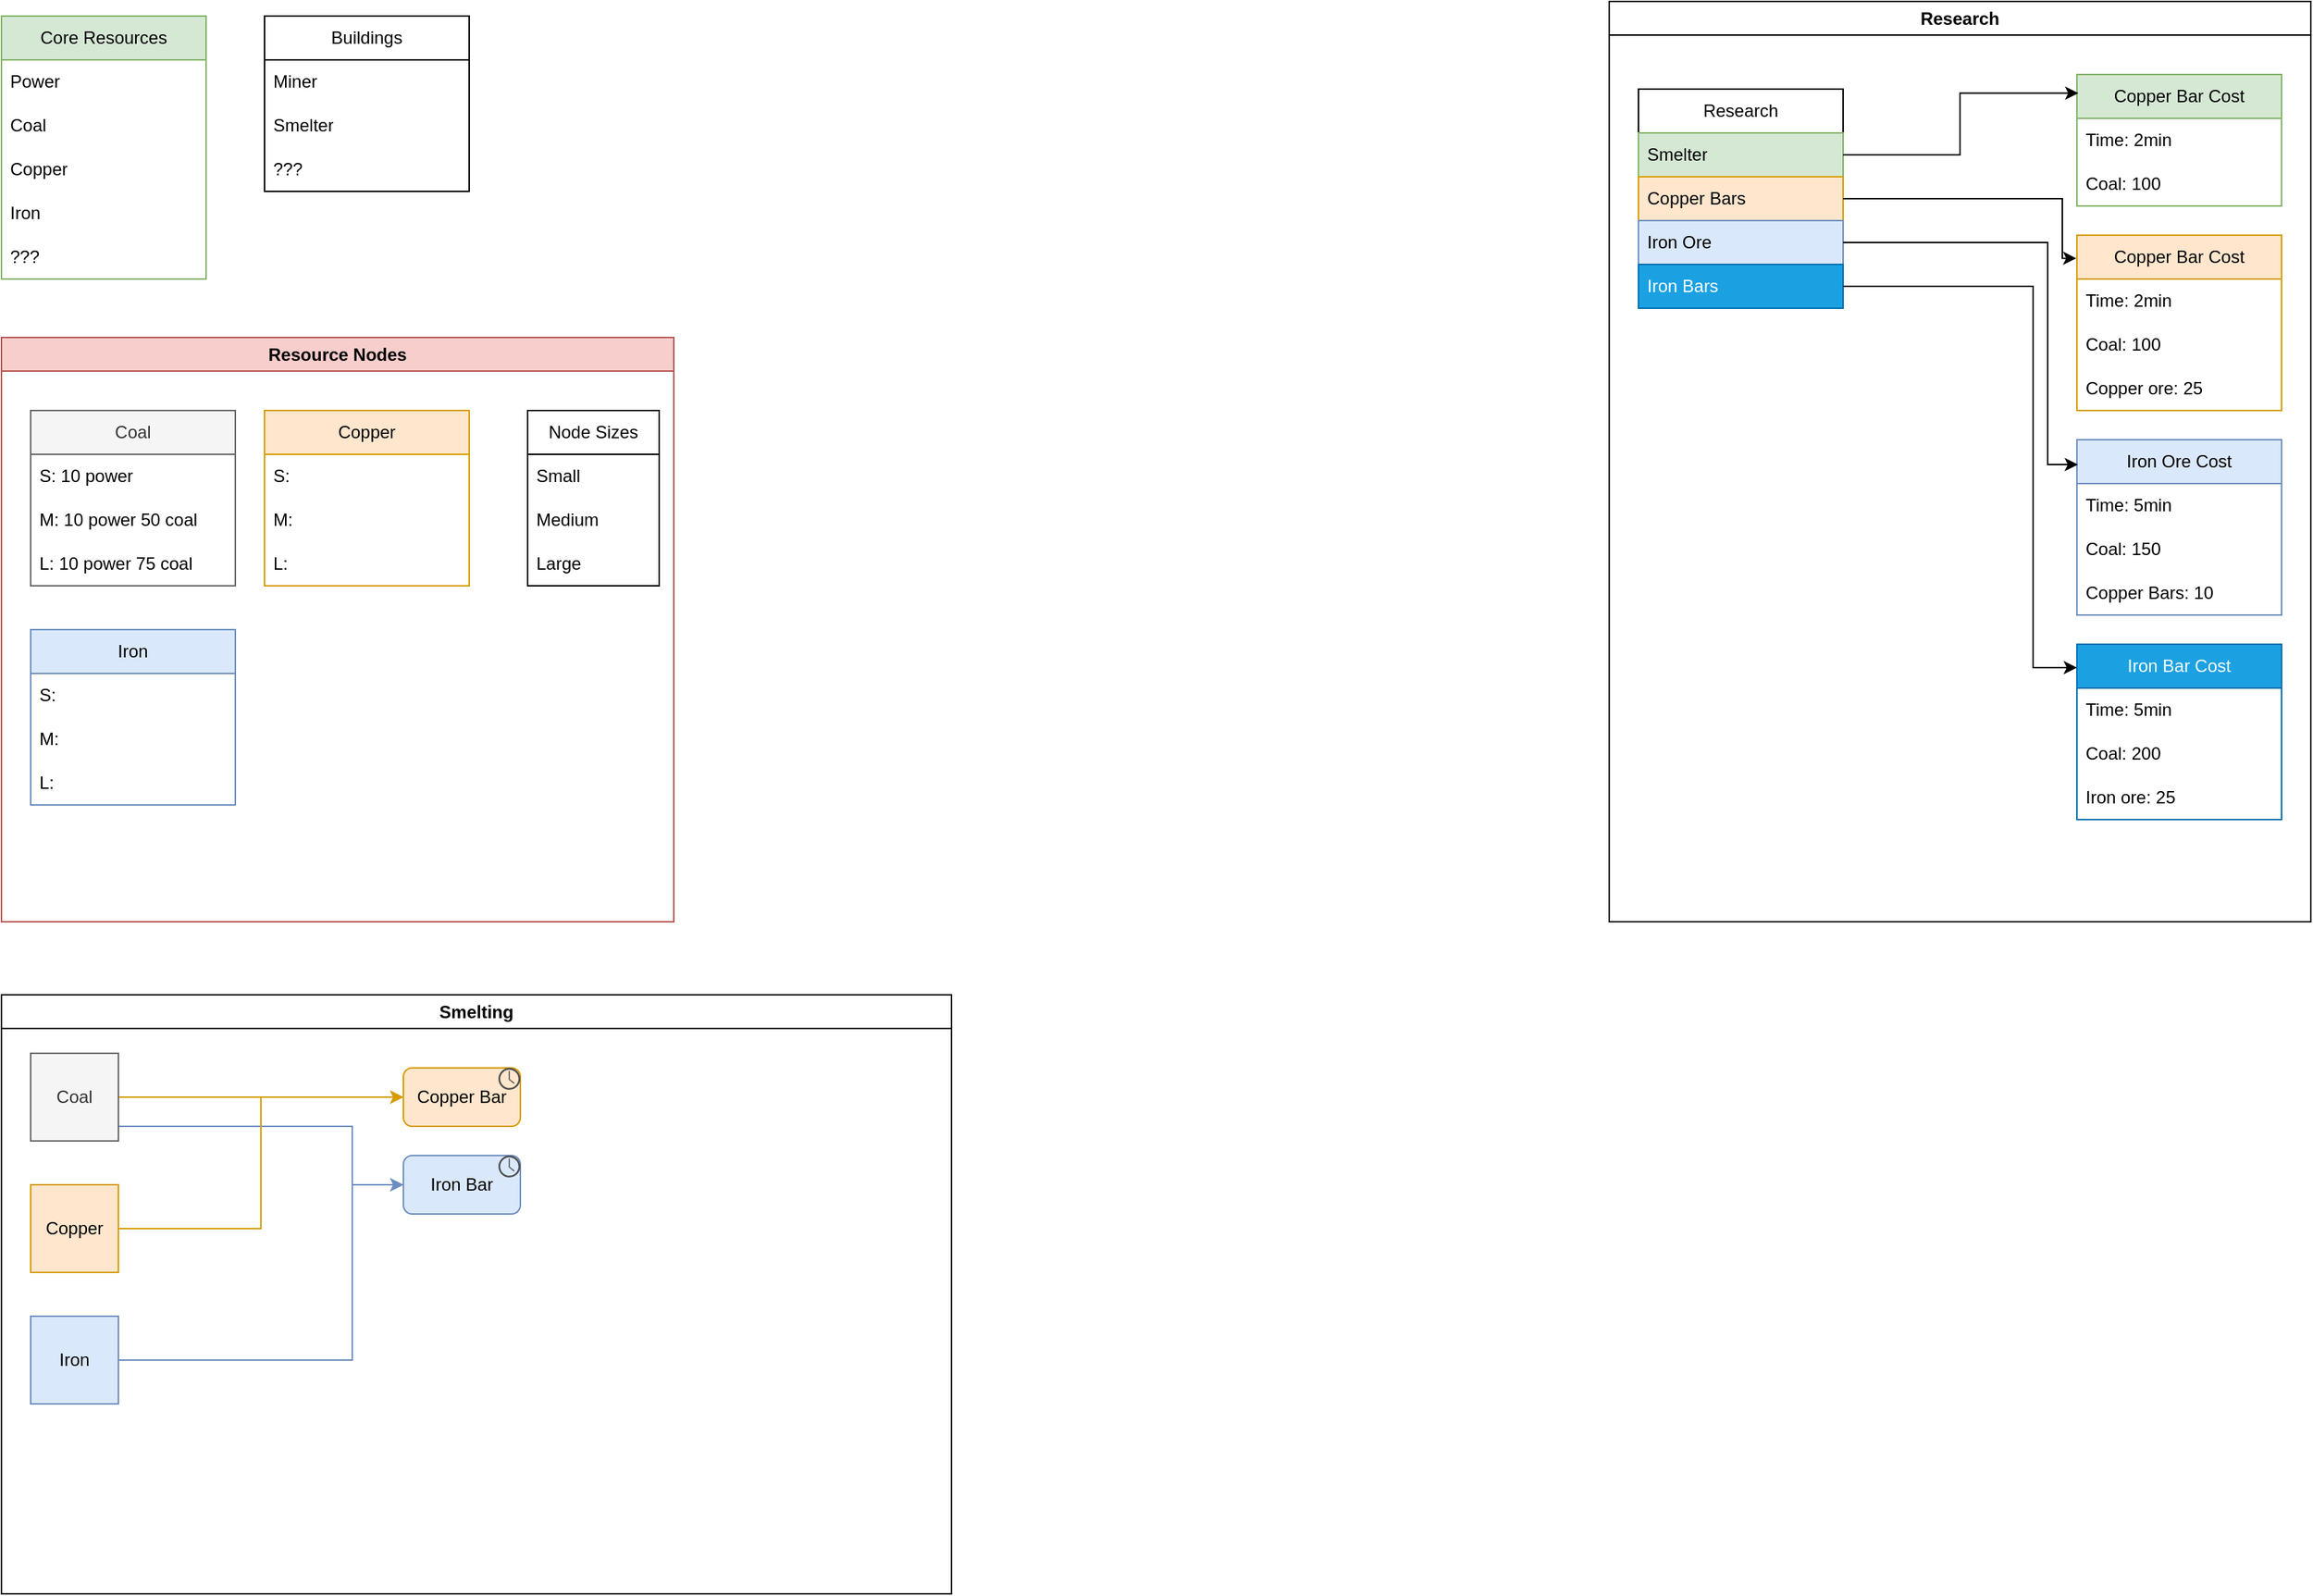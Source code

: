 <mxfile version="24.2.1" type="device">
  <diagram name="Page-1" id="h1YdHmgvgBZFU9JNoJnb">
    <mxGraphModel dx="1185" dy="627" grid="1" gridSize="10" guides="1" tooltips="1" connect="1" arrows="1" fold="1" page="1" pageScale="1" pageWidth="850" pageHeight="1100" math="0" shadow="0">
      <root>
        <mxCell id="0" />
        <mxCell id="1" parent="0" />
        <mxCell id="ST2cVlk8ydTkj-in8E7d-1" value="Core Resources" style="swimlane;fontStyle=0;childLayout=stackLayout;horizontal=1;startSize=30;horizontalStack=0;resizeParent=1;resizeParentMax=0;resizeLast=0;collapsible=1;marginBottom=0;whiteSpace=wrap;html=1;fillColor=#d5e8d4;strokeColor=#82b366;" vertex="1" parent="1">
          <mxGeometry x="90" y="20" width="140" height="180" as="geometry" />
        </mxCell>
        <mxCell id="ST2cVlk8ydTkj-in8E7d-5" value="Power" style="text;strokeColor=none;fillColor=none;align=left;verticalAlign=middle;spacingLeft=4;spacingRight=4;overflow=hidden;points=[[0,0.5],[1,0.5]];portConstraint=eastwest;rotatable=0;whiteSpace=wrap;html=1;" vertex="1" parent="ST2cVlk8ydTkj-in8E7d-1">
          <mxGeometry y="30" width="140" height="30" as="geometry" />
        </mxCell>
        <mxCell id="ST2cVlk8ydTkj-in8E7d-2" value="Coal" style="text;strokeColor=none;fillColor=none;align=left;verticalAlign=middle;spacingLeft=4;spacingRight=4;overflow=hidden;points=[[0,0.5],[1,0.5]];portConstraint=eastwest;rotatable=0;whiteSpace=wrap;html=1;" vertex="1" parent="ST2cVlk8ydTkj-in8E7d-1">
          <mxGeometry y="60" width="140" height="30" as="geometry" />
        </mxCell>
        <mxCell id="ST2cVlk8ydTkj-in8E7d-3" value="Copper" style="text;strokeColor=none;fillColor=none;align=left;verticalAlign=middle;spacingLeft=4;spacingRight=4;overflow=hidden;points=[[0,0.5],[1,0.5]];portConstraint=eastwest;rotatable=0;whiteSpace=wrap;html=1;" vertex="1" parent="ST2cVlk8ydTkj-in8E7d-1">
          <mxGeometry y="90" width="140" height="30" as="geometry" />
        </mxCell>
        <mxCell id="ST2cVlk8ydTkj-in8E7d-4" value="Iron" style="text;strokeColor=none;fillColor=none;align=left;verticalAlign=middle;spacingLeft=4;spacingRight=4;overflow=hidden;points=[[0,0.5],[1,0.5]];portConstraint=eastwest;rotatable=0;whiteSpace=wrap;html=1;" vertex="1" parent="ST2cVlk8ydTkj-in8E7d-1">
          <mxGeometry y="120" width="140" height="30" as="geometry" />
        </mxCell>
        <mxCell id="ST2cVlk8ydTkj-in8E7d-49" value="???" style="text;strokeColor=none;fillColor=none;align=left;verticalAlign=middle;spacingLeft=4;spacingRight=4;overflow=hidden;points=[[0,0.5],[1,0.5]];portConstraint=eastwest;rotatable=0;whiteSpace=wrap;html=1;" vertex="1" parent="ST2cVlk8ydTkj-in8E7d-1">
          <mxGeometry y="150" width="140" height="30" as="geometry" />
        </mxCell>
        <mxCell id="ST2cVlk8ydTkj-in8E7d-6" value="Buildings" style="swimlane;fontStyle=0;childLayout=stackLayout;horizontal=1;startSize=30;horizontalStack=0;resizeParent=1;resizeParentMax=0;resizeLast=0;collapsible=1;marginBottom=0;whiteSpace=wrap;html=1;" vertex="1" parent="1">
          <mxGeometry x="270" y="20" width="140" height="120" as="geometry" />
        </mxCell>
        <mxCell id="ST2cVlk8ydTkj-in8E7d-7" value="Miner" style="text;strokeColor=none;fillColor=none;align=left;verticalAlign=middle;spacingLeft=4;spacingRight=4;overflow=hidden;points=[[0,0.5],[1,0.5]];portConstraint=eastwest;rotatable=0;whiteSpace=wrap;html=1;" vertex="1" parent="ST2cVlk8ydTkj-in8E7d-6">
          <mxGeometry y="30" width="140" height="30" as="geometry" />
        </mxCell>
        <mxCell id="ST2cVlk8ydTkj-in8E7d-8" value="Smelter" style="text;strokeColor=none;fillColor=none;align=left;verticalAlign=middle;spacingLeft=4;spacingRight=4;overflow=hidden;points=[[0,0.5],[1,0.5]];portConstraint=eastwest;rotatable=0;whiteSpace=wrap;html=1;" vertex="1" parent="ST2cVlk8ydTkj-in8E7d-6">
          <mxGeometry y="60" width="140" height="30" as="geometry" />
        </mxCell>
        <mxCell id="ST2cVlk8ydTkj-in8E7d-9" value="???" style="text;strokeColor=none;fillColor=none;align=left;verticalAlign=middle;spacingLeft=4;spacingRight=4;overflow=hidden;points=[[0,0.5],[1,0.5]];portConstraint=eastwest;rotatable=0;whiteSpace=wrap;html=1;" vertex="1" parent="ST2cVlk8ydTkj-in8E7d-6">
          <mxGeometry y="90" width="140" height="30" as="geometry" />
        </mxCell>
        <mxCell id="ST2cVlk8ydTkj-in8E7d-39" value="Resource Nodes" style="swimlane;whiteSpace=wrap;html=1;fillColor=#f8cecc;strokeColor=#b85450;" vertex="1" parent="1">
          <mxGeometry x="90" y="240" width="460" height="400" as="geometry" />
        </mxCell>
        <mxCell id="ST2cVlk8ydTkj-in8E7d-45" value="Node Sizes" style="swimlane;fontStyle=0;childLayout=stackLayout;horizontal=1;startSize=30;horizontalStack=0;resizeParent=1;resizeParentMax=0;resizeLast=0;collapsible=1;marginBottom=0;whiteSpace=wrap;html=1;" vertex="1" parent="ST2cVlk8ydTkj-in8E7d-39">
          <mxGeometry x="360" y="50" width="90" height="120" as="geometry" />
        </mxCell>
        <mxCell id="ST2cVlk8ydTkj-in8E7d-46" value="Small" style="text;strokeColor=none;fillColor=none;align=left;verticalAlign=middle;spacingLeft=4;spacingRight=4;overflow=hidden;points=[[0,0.5],[1,0.5]];portConstraint=eastwest;rotatable=0;whiteSpace=wrap;html=1;" vertex="1" parent="ST2cVlk8ydTkj-in8E7d-45">
          <mxGeometry y="30" width="90" height="30" as="geometry" />
        </mxCell>
        <mxCell id="ST2cVlk8ydTkj-in8E7d-47" value="Medium" style="text;strokeColor=none;fillColor=none;align=left;verticalAlign=middle;spacingLeft=4;spacingRight=4;overflow=hidden;points=[[0,0.5],[1,0.5]];portConstraint=eastwest;rotatable=0;whiteSpace=wrap;html=1;" vertex="1" parent="ST2cVlk8ydTkj-in8E7d-45">
          <mxGeometry y="60" width="90" height="30" as="geometry" />
        </mxCell>
        <mxCell id="ST2cVlk8ydTkj-in8E7d-48" value="Large" style="text;strokeColor=none;fillColor=none;align=left;verticalAlign=middle;spacingLeft=4;spacingRight=4;overflow=hidden;points=[[0,0.5],[1,0.5]];portConstraint=eastwest;rotatable=0;whiteSpace=wrap;html=1;" vertex="1" parent="ST2cVlk8ydTkj-in8E7d-45">
          <mxGeometry y="90" width="90" height="30" as="geometry" />
        </mxCell>
        <mxCell id="ST2cVlk8ydTkj-in8E7d-50" value="Coal" style="swimlane;fontStyle=0;childLayout=stackLayout;horizontal=1;startSize=30;horizontalStack=0;resizeParent=1;resizeParentMax=0;resizeLast=0;collapsible=1;marginBottom=0;whiteSpace=wrap;html=1;fillColor=#f5f5f5;fontColor=#333333;strokeColor=#666666;" vertex="1" parent="ST2cVlk8ydTkj-in8E7d-39">
          <mxGeometry x="20" y="50" width="140" height="120" as="geometry" />
        </mxCell>
        <mxCell id="ST2cVlk8ydTkj-in8E7d-51" value="S: 10 power" style="text;strokeColor=none;fillColor=none;align=left;verticalAlign=middle;spacingLeft=4;spacingRight=4;overflow=hidden;points=[[0,0.5],[1,0.5]];portConstraint=eastwest;rotatable=0;whiteSpace=wrap;html=1;" vertex="1" parent="ST2cVlk8ydTkj-in8E7d-50">
          <mxGeometry y="30" width="140" height="30" as="geometry" />
        </mxCell>
        <mxCell id="ST2cVlk8ydTkj-in8E7d-52" value="M: 10 power 50 coal" style="text;strokeColor=none;fillColor=none;align=left;verticalAlign=middle;spacingLeft=4;spacingRight=4;overflow=hidden;points=[[0,0.5],[1,0.5]];portConstraint=eastwest;rotatable=0;whiteSpace=wrap;html=1;" vertex="1" parent="ST2cVlk8ydTkj-in8E7d-50">
          <mxGeometry y="60" width="140" height="30" as="geometry" />
        </mxCell>
        <mxCell id="ST2cVlk8ydTkj-in8E7d-53" value="L: 10 power 75 coal" style="text;strokeColor=none;fillColor=none;align=left;verticalAlign=middle;spacingLeft=4;spacingRight=4;overflow=hidden;points=[[0,0.5],[1,0.5]];portConstraint=eastwest;rotatable=0;whiteSpace=wrap;html=1;" vertex="1" parent="ST2cVlk8ydTkj-in8E7d-50">
          <mxGeometry y="90" width="140" height="30" as="geometry" />
        </mxCell>
        <mxCell id="ST2cVlk8ydTkj-in8E7d-54" value="Copper" style="swimlane;fontStyle=0;childLayout=stackLayout;horizontal=1;startSize=30;horizontalStack=0;resizeParent=1;resizeParentMax=0;resizeLast=0;collapsible=1;marginBottom=0;whiteSpace=wrap;html=1;fillColor=#ffe6cc;strokeColor=#d79b00;" vertex="1" parent="ST2cVlk8ydTkj-in8E7d-39">
          <mxGeometry x="180" y="50" width="140" height="120" as="geometry" />
        </mxCell>
        <mxCell id="ST2cVlk8ydTkj-in8E7d-55" value="S:" style="text;strokeColor=none;fillColor=none;align=left;verticalAlign=middle;spacingLeft=4;spacingRight=4;overflow=hidden;points=[[0,0.5],[1,0.5]];portConstraint=eastwest;rotatable=0;whiteSpace=wrap;html=1;" vertex="1" parent="ST2cVlk8ydTkj-in8E7d-54">
          <mxGeometry y="30" width="140" height="30" as="geometry" />
        </mxCell>
        <mxCell id="ST2cVlk8ydTkj-in8E7d-56" value="M:" style="text;strokeColor=none;fillColor=none;align=left;verticalAlign=middle;spacingLeft=4;spacingRight=4;overflow=hidden;points=[[0,0.5],[1,0.5]];portConstraint=eastwest;rotatable=0;whiteSpace=wrap;html=1;" vertex="1" parent="ST2cVlk8ydTkj-in8E7d-54">
          <mxGeometry y="60" width="140" height="30" as="geometry" />
        </mxCell>
        <mxCell id="ST2cVlk8ydTkj-in8E7d-57" value="L:" style="text;strokeColor=none;fillColor=none;align=left;verticalAlign=middle;spacingLeft=4;spacingRight=4;overflow=hidden;points=[[0,0.5],[1,0.5]];portConstraint=eastwest;rotatable=0;whiteSpace=wrap;html=1;" vertex="1" parent="ST2cVlk8ydTkj-in8E7d-54">
          <mxGeometry y="90" width="140" height="30" as="geometry" />
        </mxCell>
        <mxCell id="ST2cVlk8ydTkj-in8E7d-58" value="Iron" style="swimlane;fontStyle=0;childLayout=stackLayout;horizontal=1;startSize=30;horizontalStack=0;resizeParent=1;resizeParentMax=0;resizeLast=0;collapsible=1;marginBottom=0;whiteSpace=wrap;html=1;fillColor=#dae8fc;strokeColor=#6c8ebf;" vertex="1" parent="ST2cVlk8ydTkj-in8E7d-39">
          <mxGeometry x="20" y="200" width="140" height="120" as="geometry" />
        </mxCell>
        <mxCell id="ST2cVlk8ydTkj-in8E7d-59" value="S:" style="text;strokeColor=none;fillColor=none;align=left;verticalAlign=middle;spacingLeft=4;spacingRight=4;overflow=hidden;points=[[0,0.5],[1,0.5]];portConstraint=eastwest;rotatable=0;whiteSpace=wrap;html=1;" vertex="1" parent="ST2cVlk8ydTkj-in8E7d-58">
          <mxGeometry y="30" width="140" height="30" as="geometry" />
        </mxCell>
        <mxCell id="ST2cVlk8ydTkj-in8E7d-60" value="M:" style="text;strokeColor=none;fillColor=none;align=left;verticalAlign=middle;spacingLeft=4;spacingRight=4;overflow=hidden;points=[[0,0.5],[1,0.5]];portConstraint=eastwest;rotatable=0;whiteSpace=wrap;html=1;" vertex="1" parent="ST2cVlk8ydTkj-in8E7d-58">
          <mxGeometry y="60" width="140" height="30" as="geometry" />
        </mxCell>
        <mxCell id="ST2cVlk8ydTkj-in8E7d-61" value="L:" style="text;strokeColor=none;fillColor=none;align=left;verticalAlign=middle;spacingLeft=4;spacingRight=4;overflow=hidden;points=[[0,0.5],[1,0.5]];portConstraint=eastwest;rotatable=0;whiteSpace=wrap;html=1;" vertex="1" parent="ST2cVlk8ydTkj-in8E7d-58">
          <mxGeometry y="90" width="140" height="30" as="geometry" />
        </mxCell>
        <mxCell id="ST2cVlk8ydTkj-in8E7d-62" value="Smelting" style="swimlane;whiteSpace=wrap;html=1;" vertex="1" parent="1">
          <mxGeometry x="90" y="690" width="650" height="410" as="geometry" />
        </mxCell>
        <mxCell id="ST2cVlk8ydTkj-in8E7d-18" style="edgeStyle=orthogonalEdgeStyle;rounded=0;orthogonalLoop=1;jettySize=auto;html=1;entryX=0;entryY=0.5;entryDx=0;entryDy=0;fillColor=#ffe6cc;strokeColor=#d79b00;" edge="1" parent="ST2cVlk8ydTkj-in8E7d-62" source="ST2cVlk8ydTkj-in8E7d-14" target="ST2cVlk8ydTkj-in8E7d-17">
          <mxGeometry relative="1" as="geometry" />
        </mxCell>
        <mxCell id="ST2cVlk8ydTkj-in8E7d-24" style="edgeStyle=orthogonalEdgeStyle;rounded=0;orthogonalLoop=1;jettySize=auto;html=1;entryX=0;entryY=0.5;entryDx=0;entryDy=0;fillColor=#dae8fc;strokeColor=#6c8ebf;" edge="1" parent="ST2cVlk8ydTkj-in8E7d-62" source="ST2cVlk8ydTkj-in8E7d-14" target="ST2cVlk8ydTkj-in8E7d-20">
          <mxGeometry relative="1" as="geometry">
            <Array as="points">
              <mxPoint x="240" y="90" />
              <mxPoint x="240" y="130" />
            </Array>
          </mxGeometry>
        </mxCell>
        <mxCell id="ST2cVlk8ydTkj-in8E7d-14" value="Coal" style="whiteSpace=wrap;html=1;aspect=fixed;fillColor=#f5f5f5;fontColor=#333333;strokeColor=#666666;" vertex="1" parent="ST2cVlk8ydTkj-in8E7d-62">
          <mxGeometry x="20" y="40" width="60" height="60" as="geometry" />
        </mxCell>
        <mxCell id="ST2cVlk8ydTkj-in8E7d-19" style="edgeStyle=orthogonalEdgeStyle;rounded=0;orthogonalLoop=1;jettySize=auto;html=1;entryX=0;entryY=0.5;entryDx=0;entryDy=0;fillColor=#ffe6cc;strokeColor=#d79b00;" edge="1" parent="ST2cVlk8ydTkj-in8E7d-62" source="ST2cVlk8ydTkj-in8E7d-15" target="ST2cVlk8ydTkj-in8E7d-17">
          <mxGeometry relative="1" as="geometry">
            <mxPoint x="250" y="150" as="targetPoint" />
          </mxGeometry>
        </mxCell>
        <mxCell id="ST2cVlk8ydTkj-in8E7d-15" value="Copper" style="whiteSpace=wrap;html=1;aspect=fixed;fillColor=#ffe6cc;strokeColor=#d79b00;" vertex="1" parent="ST2cVlk8ydTkj-in8E7d-62">
          <mxGeometry x="20" y="130" width="60" height="60" as="geometry" />
        </mxCell>
        <mxCell id="ST2cVlk8ydTkj-in8E7d-23" style="edgeStyle=orthogonalEdgeStyle;rounded=0;orthogonalLoop=1;jettySize=auto;html=1;entryX=0;entryY=0.5;entryDx=0;entryDy=0;fillColor=#dae8fc;strokeColor=#6c8ebf;" edge="1" parent="ST2cVlk8ydTkj-in8E7d-62" source="ST2cVlk8ydTkj-in8E7d-16" target="ST2cVlk8ydTkj-in8E7d-20">
          <mxGeometry relative="1" as="geometry">
            <Array as="points">
              <mxPoint x="240" y="250" />
              <mxPoint x="240" y="130" />
            </Array>
          </mxGeometry>
        </mxCell>
        <mxCell id="ST2cVlk8ydTkj-in8E7d-16" value="Iron" style="whiteSpace=wrap;html=1;aspect=fixed;fillColor=#dae8fc;strokeColor=#6c8ebf;" vertex="1" parent="ST2cVlk8ydTkj-in8E7d-62">
          <mxGeometry x="20" y="220" width="60" height="60" as="geometry" />
        </mxCell>
        <mxCell id="ST2cVlk8ydTkj-in8E7d-17" value="Copper Bar" style="rounded=1;whiteSpace=wrap;html=1;fillColor=#ffe6cc;strokeColor=#d79b00;" vertex="1" parent="ST2cVlk8ydTkj-in8E7d-62">
          <mxGeometry x="275" y="50" width="80" height="40" as="geometry" />
        </mxCell>
        <mxCell id="ST2cVlk8ydTkj-in8E7d-20" value="Iron Bar" style="rounded=1;whiteSpace=wrap;html=1;fillColor=#dae8fc;strokeColor=#6c8ebf;" vertex="1" parent="ST2cVlk8ydTkj-in8E7d-62">
          <mxGeometry x="275" y="110" width="80" height="40" as="geometry" />
        </mxCell>
        <mxCell id="ST2cVlk8ydTkj-in8E7d-21" value="" style="sketch=0;pointerEvents=1;shadow=0;dashed=0;html=1;strokeColor=none;fillColor=#505050;labelPosition=center;verticalLabelPosition=bottom;verticalAlign=top;outlineConnect=0;align=center;shape=mxgraph.office.concepts.clock;" vertex="1" parent="ST2cVlk8ydTkj-in8E7d-62">
          <mxGeometry x="340" y="50" width="15" height="15" as="geometry" />
        </mxCell>
        <mxCell id="ST2cVlk8ydTkj-in8E7d-22" value="" style="sketch=0;pointerEvents=1;shadow=0;dashed=0;html=1;strokeColor=none;fillColor=#505050;labelPosition=center;verticalLabelPosition=bottom;verticalAlign=top;outlineConnect=0;align=center;shape=mxgraph.office.concepts.clock;" vertex="1" parent="ST2cVlk8ydTkj-in8E7d-62">
          <mxGeometry x="340" y="110" width="15" height="15" as="geometry" />
        </mxCell>
        <mxCell id="ST2cVlk8ydTkj-in8E7d-63" value="Research" style="swimlane;whiteSpace=wrap;html=1;glass=0;rounded=0;shadow=0;swimlaneLine=1;" vertex="1" parent="1">
          <mxGeometry x="1190" y="10" width="480" height="630" as="geometry" />
        </mxCell>
        <mxCell id="ST2cVlk8ydTkj-in8E7d-25" value="Research" style="swimlane;fontStyle=0;childLayout=stackLayout;horizontal=1;startSize=30;horizontalStack=0;resizeParent=1;resizeParentMax=0;resizeLast=0;collapsible=1;marginBottom=0;whiteSpace=wrap;html=1;" vertex="1" parent="ST2cVlk8ydTkj-in8E7d-63">
          <mxGeometry x="20" y="60" width="140" height="150" as="geometry" />
        </mxCell>
        <mxCell id="ST2cVlk8ydTkj-in8E7d-69" value="Smelter" style="text;strokeColor=#82b366;fillColor=#d5e8d4;align=left;verticalAlign=middle;spacingLeft=4;spacingRight=4;overflow=hidden;points=[[0,0.5],[1,0.5]];portConstraint=eastwest;rotatable=0;whiteSpace=wrap;html=1;" vertex="1" parent="ST2cVlk8ydTkj-in8E7d-25">
          <mxGeometry y="30" width="140" height="30" as="geometry" />
        </mxCell>
        <mxCell id="ST2cVlk8ydTkj-in8E7d-26" value="Copper Bars" style="text;strokeColor=#d79b00;fillColor=#ffe6cc;align=left;verticalAlign=middle;spacingLeft=4;spacingRight=4;overflow=hidden;points=[[0,0.5],[1,0.5]];portConstraint=eastwest;rotatable=0;whiteSpace=wrap;html=1;" vertex="1" parent="ST2cVlk8ydTkj-in8E7d-25">
          <mxGeometry y="60" width="140" height="30" as="geometry" />
        </mxCell>
        <mxCell id="ST2cVlk8ydTkj-in8E7d-27" value="Iron Ore" style="text;strokeColor=#6c8ebf;fillColor=#dae8fc;align=left;verticalAlign=middle;spacingLeft=4;spacingRight=4;overflow=hidden;points=[[0,0.5],[1,0.5]];portConstraint=eastwest;rotatable=0;whiteSpace=wrap;html=1;" vertex="1" parent="ST2cVlk8ydTkj-in8E7d-25">
          <mxGeometry y="90" width="140" height="30" as="geometry" />
        </mxCell>
        <mxCell id="ST2cVlk8ydTkj-in8E7d-28" value="Iron Bars" style="text;strokeColor=#006EAF;fillColor=#1ba1e2;align=left;verticalAlign=middle;spacingLeft=4;spacingRight=4;overflow=hidden;points=[[0,0.5],[1,0.5]];portConstraint=eastwest;rotatable=0;whiteSpace=wrap;html=1;fontColor=#ffffff;" vertex="1" parent="ST2cVlk8ydTkj-in8E7d-25">
          <mxGeometry y="120" width="140" height="30" as="geometry" />
        </mxCell>
        <mxCell id="ST2cVlk8ydTkj-in8E7d-29" value="Copper Bar Cost" style="swimlane;fontStyle=0;childLayout=stackLayout;horizontal=1;startSize=30;horizontalStack=0;resizeParent=1;resizeParentMax=0;resizeLast=0;collapsible=1;marginBottom=0;whiteSpace=wrap;html=1;fillColor=#ffe6cc;strokeColor=#d79b00;" vertex="1" parent="ST2cVlk8ydTkj-in8E7d-63">
          <mxGeometry x="320" y="160" width="140" height="120" as="geometry" />
        </mxCell>
        <mxCell id="ST2cVlk8ydTkj-in8E7d-30" value="Time: 2min" style="text;strokeColor=none;fillColor=none;align=left;verticalAlign=middle;spacingLeft=4;spacingRight=4;overflow=hidden;points=[[0,0.5],[1,0.5]];portConstraint=eastwest;rotatable=0;whiteSpace=wrap;html=1;" vertex="1" parent="ST2cVlk8ydTkj-in8E7d-29">
          <mxGeometry y="30" width="140" height="30" as="geometry" />
        </mxCell>
        <mxCell id="ST2cVlk8ydTkj-in8E7d-31" value="Coal: 100" style="text;strokeColor=none;fillColor=none;align=left;verticalAlign=middle;spacingLeft=4;spacingRight=4;overflow=hidden;points=[[0,0.5],[1,0.5]];portConstraint=eastwest;rotatable=0;whiteSpace=wrap;html=1;" vertex="1" parent="ST2cVlk8ydTkj-in8E7d-29">
          <mxGeometry y="60" width="140" height="30" as="geometry" />
        </mxCell>
        <mxCell id="ST2cVlk8ydTkj-in8E7d-32" value="Copper ore: 25" style="text;strokeColor=none;fillColor=none;align=left;verticalAlign=middle;spacingLeft=4;spacingRight=4;overflow=hidden;points=[[0,0.5],[1,0.5]];portConstraint=eastwest;rotatable=0;whiteSpace=wrap;html=1;" vertex="1" parent="ST2cVlk8ydTkj-in8E7d-29">
          <mxGeometry y="90" width="140" height="30" as="geometry" />
        </mxCell>
        <mxCell id="ST2cVlk8ydTkj-in8E7d-33" style="edgeStyle=orthogonalEdgeStyle;rounded=0;orthogonalLoop=1;jettySize=auto;html=1;entryX=-0.003;entryY=0.132;entryDx=0;entryDy=0;entryPerimeter=0;" edge="1" parent="ST2cVlk8ydTkj-in8E7d-63" source="ST2cVlk8ydTkj-in8E7d-26" target="ST2cVlk8ydTkj-in8E7d-29">
          <mxGeometry relative="1" as="geometry">
            <Array as="points">
              <mxPoint x="310" y="135" />
              <mxPoint x="310" y="176" />
            </Array>
          </mxGeometry>
        </mxCell>
        <mxCell id="ST2cVlk8ydTkj-in8E7d-34" value="Iron Ore Cost" style="swimlane;fontStyle=0;childLayout=stackLayout;horizontal=1;startSize=30;horizontalStack=0;resizeParent=1;resizeParentMax=0;resizeLast=0;collapsible=1;marginBottom=0;whiteSpace=wrap;html=1;fillColor=#dae8fc;strokeColor=#6c8ebf;" vertex="1" parent="ST2cVlk8ydTkj-in8E7d-63">
          <mxGeometry x="320" y="300" width="140" height="120" as="geometry" />
        </mxCell>
        <mxCell id="ST2cVlk8ydTkj-in8E7d-35" value="Time: 5min" style="text;strokeColor=none;fillColor=none;align=left;verticalAlign=middle;spacingLeft=4;spacingRight=4;overflow=hidden;points=[[0,0.5],[1,0.5]];portConstraint=eastwest;rotatable=0;whiteSpace=wrap;html=1;" vertex="1" parent="ST2cVlk8ydTkj-in8E7d-34">
          <mxGeometry y="30" width="140" height="30" as="geometry" />
        </mxCell>
        <mxCell id="ST2cVlk8ydTkj-in8E7d-36" value="Coal: 150" style="text;strokeColor=none;fillColor=none;align=left;verticalAlign=middle;spacingLeft=4;spacingRight=4;overflow=hidden;points=[[0,0.5],[1,0.5]];portConstraint=eastwest;rotatable=0;whiteSpace=wrap;html=1;" vertex="1" parent="ST2cVlk8ydTkj-in8E7d-34">
          <mxGeometry y="60" width="140" height="30" as="geometry" />
        </mxCell>
        <mxCell id="ST2cVlk8ydTkj-in8E7d-37" value="Copper Bars: 10" style="text;strokeColor=none;fillColor=none;align=left;verticalAlign=middle;spacingLeft=4;spacingRight=4;overflow=hidden;points=[[0,0.5],[1,0.5]];portConstraint=eastwest;rotatable=0;whiteSpace=wrap;html=1;" vertex="1" parent="ST2cVlk8ydTkj-in8E7d-34">
          <mxGeometry y="90" width="140" height="30" as="geometry" />
        </mxCell>
        <mxCell id="ST2cVlk8ydTkj-in8E7d-38" style="edgeStyle=orthogonalEdgeStyle;rounded=0;orthogonalLoop=1;jettySize=auto;html=1;entryX=0.005;entryY=0.142;entryDx=0;entryDy=0;entryPerimeter=0;" edge="1" parent="ST2cVlk8ydTkj-in8E7d-63" source="ST2cVlk8ydTkj-in8E7d-27" target="ST2cVlk8ydTkj-in8E7d-34">
          <mxGeometry relative="1" as="geometry">
            <Array as="points">
              <mxPoint x="300" y="165" />
              <mxPoint x="300" y="317" />
            </Array>
          </mxGeometry>
        </mxCell>
        <mxCell id="ST2cVlk8ydTkj-in8E7d-40" value="Iron Bar Cost" style="swimlane;fontStyle=0;childLayout=stackLayout;horizontal=1;startSize=30;horizontalStack=0;resizeParent=1;resizeParentMax=0;resizeLast=0;collapsible=1;marginBottom=0;whiteSpace=wrap;html=1;fillColor=#1ba1e2;strokeColor=#006EAF;fontColor=#ffffff;" vertex="1" parent="ST2cVlk8ydTkj-in8E7d-63">
          <mxGeometry x="320" y="440" width="140" height="120" as="geometry" />
        </mxCell>
        <mxCell id="ST2cVlk8ydTkj-in8E7d-41" value="Time: 5min" style="text;strokeColor=none;fillColor=none;align=left;verticalAlign=middle;spacingLeft=4;spacingRight=4;overflow=hidden;points=[[0,0.5],[1,0.5]];portConstraint=eastwest;rotatable=0;whiteSpace=wrap;html=1;" vertex="1" parent="ST2cVlk8ydTkj-in8E7d-40">
          <mxGeometry y="30" width="140" height="30" as="geometry" />
        </mxCell>
        <mxCell id="ST2cVlk8ydTkj-in8E7d-42" value="Coal: 200" style="text;strokeColor=none;fillColor=none;align=left;verticalAlign=middle;spacingLeft=4;spacingRight=4;overflow=hidden;points=[[0,0.5],[1,0.5]];portConstraint=eastwest;rotatable=0;whiteSpace=wrap;html=1;" vertex="1" parent="ST2cVlk8ydTkj-in8E7d-40">
          <mxGeometry y="60" width="140" height="30" as="geometry" />
        </mxCell>
        <mxCell id="ST2cVlk8ydTkj-in8E7d-43" value="Iron ore: 25" style="text;strokeColor=none;fillColor=none;align=left;verticalAlign=middle;spacingLeft=4;spacingRight=4;overflow=hidden;points=[[0,0.5],[1,0.5]];portConstraint=eastwest;rotatable=0;whiteSpace=wrap;html=1;" vertex="1" parent="ST2cVlk8ydTkj-in8E7d-40">
          <mxGeometry y="90" width="140" height="30" as="geometry" />
        </mxCell>
        <mxCell id="ST2cVlk8ydTkj-in8E7d-70" style="edgeStyle=orthogonalEdgeStyle;rounded=0;orthogonalLoop=1;jettySize=auto;html=1;entryX=0;entryY=0.131;entryDx=0;entryDy=0;entryPerimeter=0;" edge="1" parent="ST2cVlk8ydTkj-in8E7d-63" source="ST2cVlk8ydTkj-in8E7d-28" target="ST2cVlk8ydTkj-in8E7d-40">
          <mxGeometry relative="1" as="geometry">
            <Array as="points">
              <mxPoint x="290" y="195" />
              <mxPoint x="290" y="456" />
              <mxPoint x="320" y="456" />
            </Array>
          </mxGeometry>
        </mxCell>
        <mxCell id="ST2cVlk8ydTkj-in8E7d-71" value="Copper Bar Cost" style="swimlane;fontStyle=0;childLayout=stackLayout;horizontal=1;startSize=30;horizontalStack=0;resizeParent=1;resizeParentMax=0;resizeLast=0;collapsible=1;marginBottom=0;whiteSpace=wrap;html=1;fillColor=#d5e8d4;strokeColor=#82b366;" vertex="1" parent="ST2cVlk8ydTkj-in8E7d-63">
          <mxGeometry x="320" y="50" width="140" height="90" as="geometry" />
        </mxCell>
        <mxCell id="ST2cVlk8ydTkj-in8E7d-72" value="Time: 2min" style="text;strokeColor=none;fillColor=none;align=left;verticalAlign=middle;spacingLeft=4;spacingRight=4;overflow=hidden;points=[[0,0.5],[1,0.5]];portConstraint=eastwest;rotatable=0;whiteSpace=wrap;html=1;" vertex="1" parent="ST2cVlk8ydTkj-in8E7d-71">
          <mxGeometry y="30" width="140" height="30" as="geometry" />
        </mxCell>
        <mxCell id="ST2cVlk8ydTkj-in8E7d-73" value="Coal: 100" style="text;strokeColor=none;fillColor=none;align=left;verticalAlign=middle;spacingLeft=4;spacingRight=4;overflow=hidden;points=[[0,0.5],[1,0.5]];portConstraint=eastwest;rotatable=0;whiteSpace=wrap;html=1;" vertex="1" parent="ST2cVlk8ydTkj-in8E7d-71">
          <mxGeometry y="60" width="140" height="30" as="geometry" />
        </mxCell>
        <mxCell id="ST2cVlk8ydTkj-in8E7d-75" style="edgeStyle=orthogonalEdgeStyle;rounded=0;orthogonalLoop=1;jettySize=auto;html=1;entryX=0.007;entryY=0.142;entryDx=0;entryDy=0;entryPerimeter=0;" edge="1" parent="ST2cVlk8ydTkj-in8E7d-63" source="ST2cVlk8ydTkj-in8E7d-69" target="ST2cVlk8ydTkj-in8E7d-71">
          <mxGeometry relative="1" as="geometry" />
        </mxCell>
      </root>
    </mxGraphModel>
  </diagram>
</mxfile>
